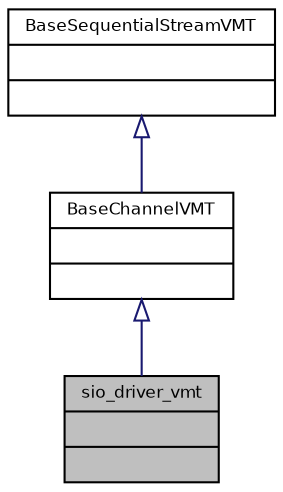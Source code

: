 digraph "sio_driver_vmt"
{
  bgcolor="transparent";
  edge [fontname="Helvetica",fontsize="8",labelfontname="Helvetica",labelfontsize="8"];
  node [fontname="Helvetica",fontsize="8",shape=record];
  Node0 [label="{sio_driver_vmt\n||}",height=0.2,width=0.4,color="black", fillcolor="grey75", style="filled", fontcolor="black"];
  Node1 -> Node0 [dir="back",color="midnightblue",fontsize="8",style="solid",arrowtail="onormal",fontname="Helvetica"];
  Node1 [label="{BaseChannelVMT\n||}",height=0.2,width=0.4,color="black",URL="$struct_base_channel_v_m_t.html",tooltip="BaseChannel virtual methods table. "];
  Node2 -> Node1 [dir="back",color="midnightblue",fontsize="8",style="solid",arrowtail="onormal",fontname="Helvetica"];
  Node2 [label="{BaseSequentialStreamVMT\n||}",height=0.2,width=0.4,color="black",URL="$struct_base_sequential_stream_v_m_t.html",tooltip="BaseSequentialStream virtual methods table. "];
}
